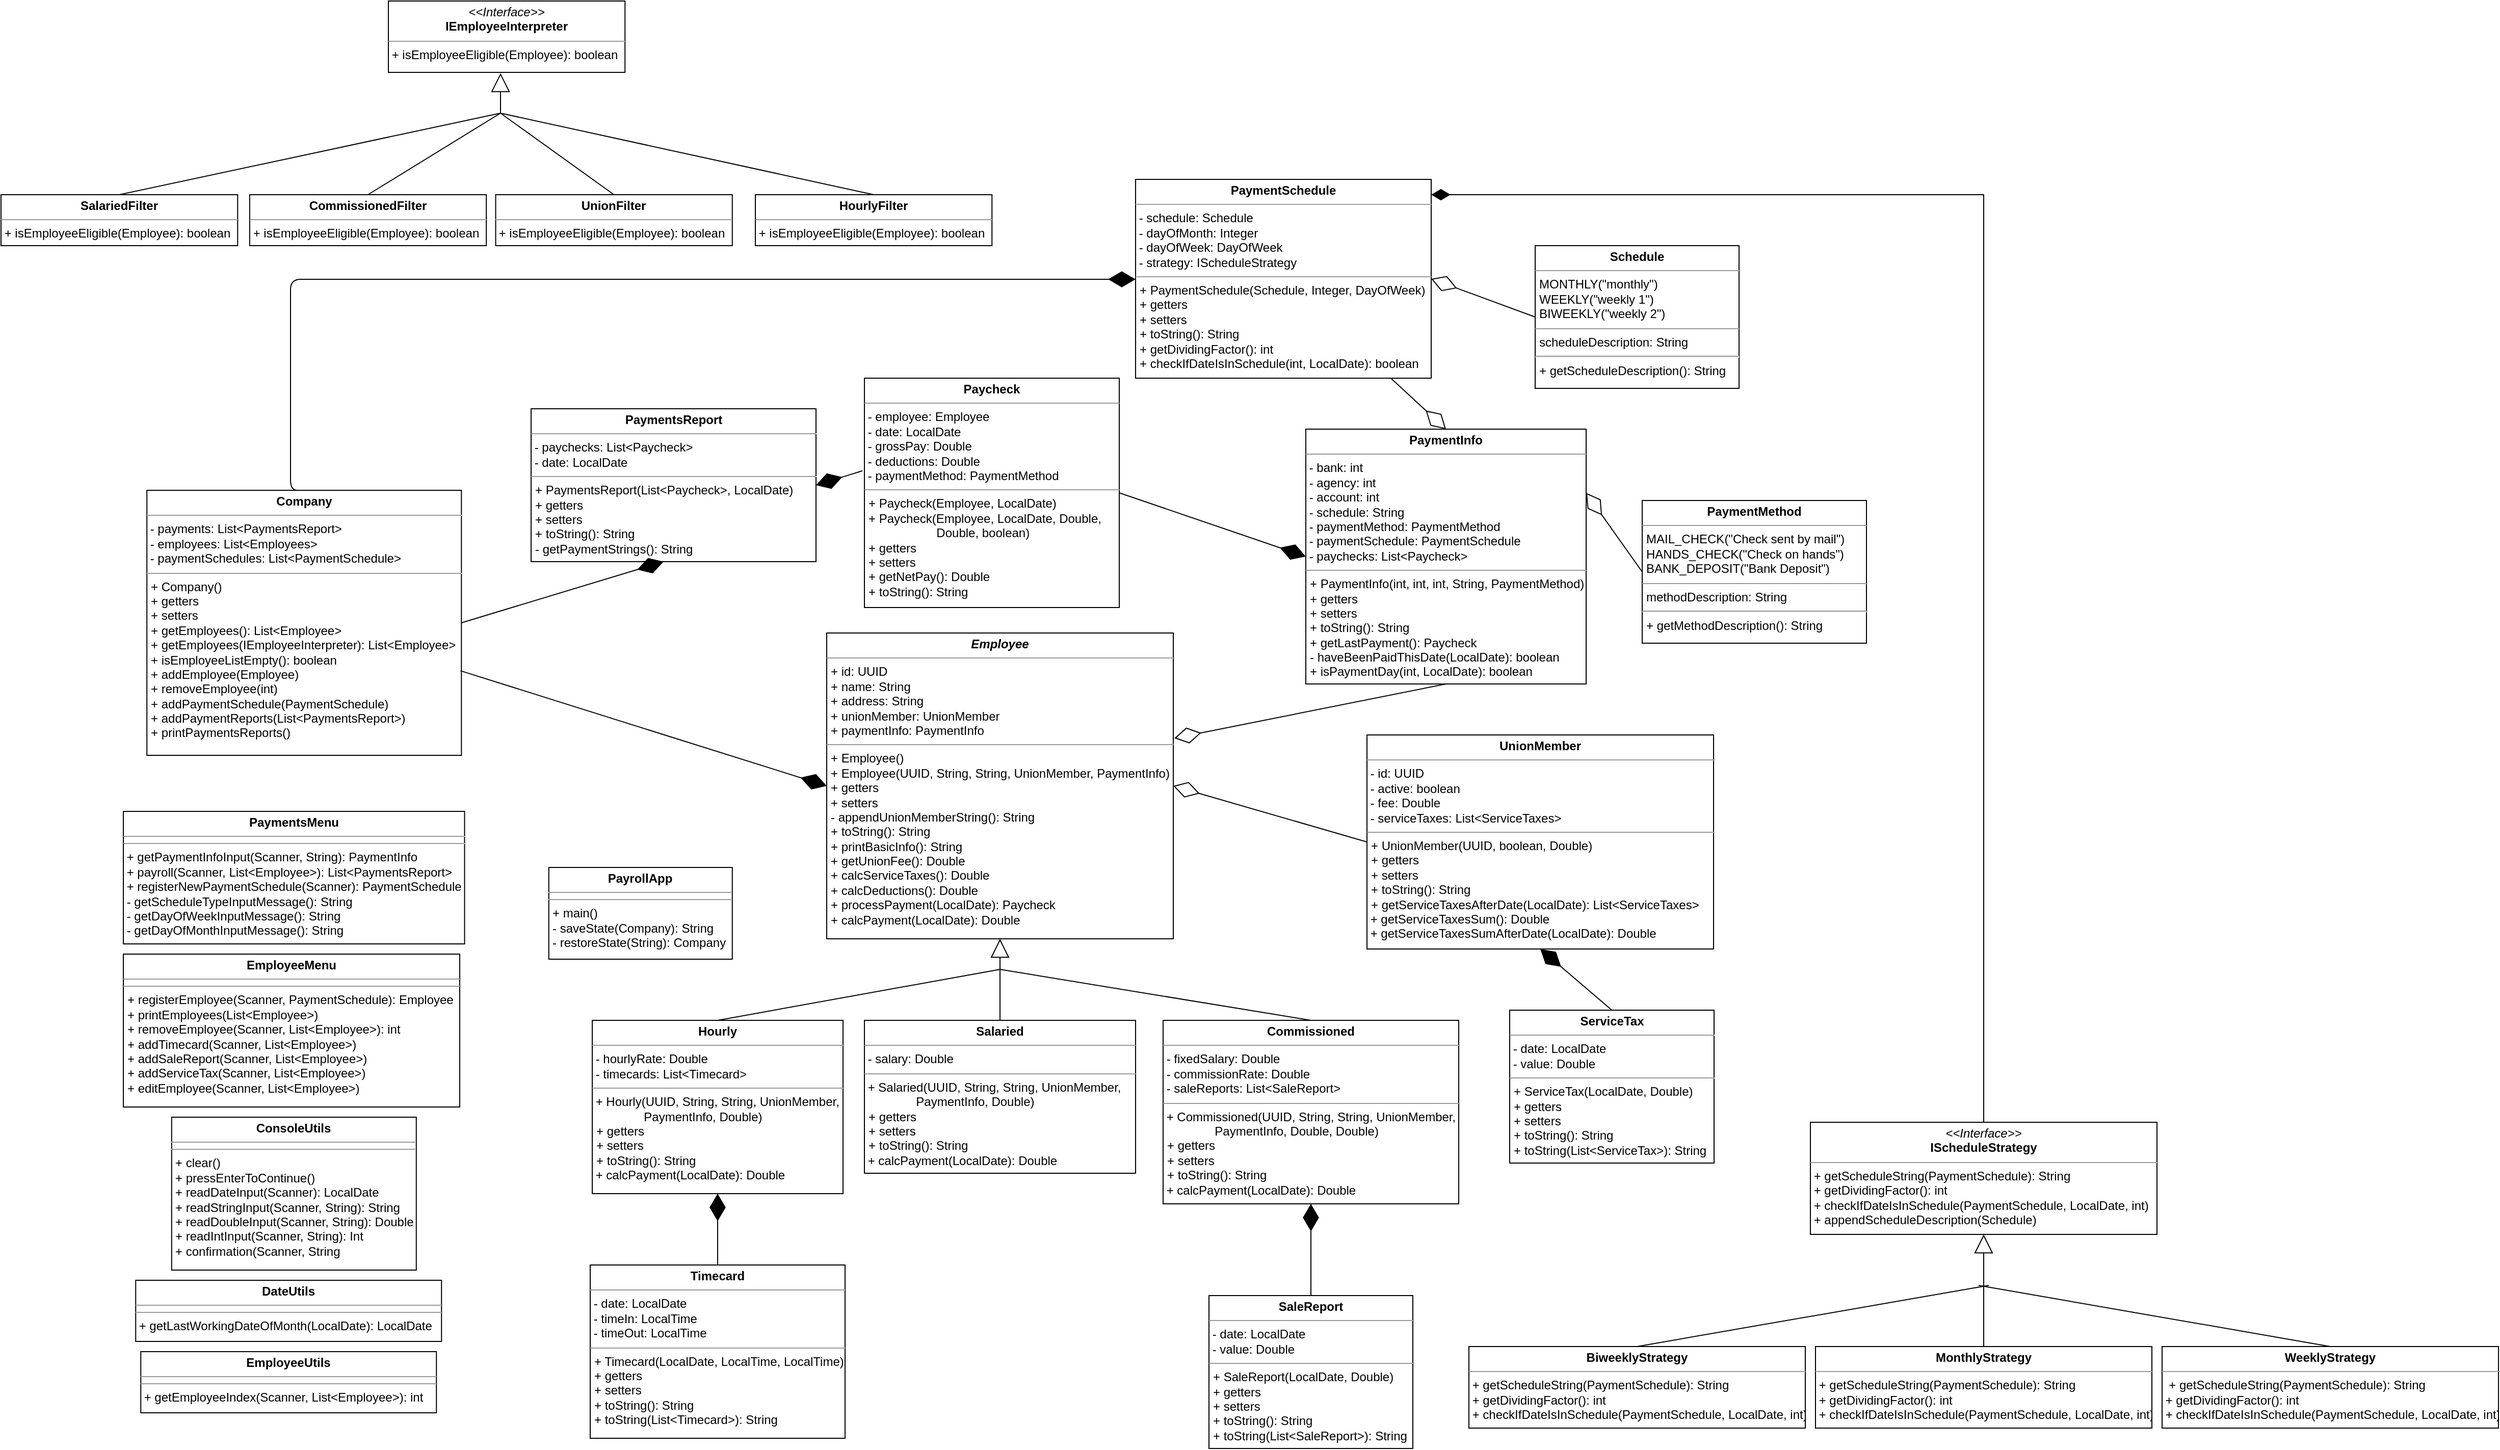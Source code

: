 <mxfile version="14.6.11" type="device"><diagram id="C5RBs43oDa-KdzZeNtuy" name="Page-1"><mxGraphModel dx="3307" dy="2583" grid="1" gridSize="10" guides="1" tooltips="1" connect="1" arrows="1" fold="1" page="1" pageScale="1" pageWidth="827" pageHeight="1169" math="0" shadow="0"><root><mxCell id="WIyWlLk6GJQsqaUBKTNV-0"/><mxCell id="WIyWlLk6GJQsqaUBKTNV-1" parent="WIyWlLk6GJQsqaUBKTNV-0"/><mxCell id="w-G85ifTH8esBMy0JeCX-5" value="&lt;p style=&quot;margin: 0px ; margin-top: 4px ; text-align: center&quot;&gt;&lt;b&gt;ConsoleUtils&lt;/b&gt;&lt;/p&gt;&lt;hr size=&quot;1&quot;&gt;&lt;hr size=&quot;1&quot;&gt;&lt;p style=&quot;margin: 0px ; margin-left: 4px&quot;&gt;+ clear()&lt;/p&gt;&lt;p style=&quot;margin: 0px ; margin-left: 4px&quot;&gt;+ pressEnterToContinue()&lt;/p&gt;&lt;p style=&quot;margin: 0px ; margin-left: 4px&quot;&gt;+ readDateInput(Scanner): LocalDate&lt;/p&gt;&lt;p style=&quot;margin: 0px ; margin-left: 4px&quot;&gt;+ readStringInput(Scanner, String): String&lt;/p&gt;&lt;p style=&quot;margin: 0px ; margin-left: 4px&quot;&gt;+ readDoubleInput(Scanner, String): Double&lt;/p&gt;&lt;p style=&quot;margin: 0px ; margin-left: 4px&quot;&gt;+ readIntInput(Scanner, String): Int&lt;/p&gt;&lt;p style=&quot;margin: 0px ; margin-left: 4px&quot;&gt;+ confirmation(Scanner, String&lt;br&gt;&lt;/p&gt;&lt;p style=&quot;margin: 0px ; margin-left: 4px&quot;&gt;&lt;br&gt;&lt;/p&gt;" style="verticalAlign=top;align=left;overflow=fill;fontSize=12;fontFamily=Helvetica;html=1;" parent="WIyWlLk6GJQsqaUBKTNV-1" vertex="1"><mxGeometry x="27.38" y="255" width="240" height="150" as="geometry"/></mxCell><mxCell id="w-G85ifTH8esBMy0JeCX-6" value="&lt;p style=&quot;margin: 0px ; margin-top: 4px ; text-align: center&quot;&gt;&lt;b&gt;PayrollApp&lt;/b&gt;&lt;/p&gt;&lt;hr size=&quot;1&quot;&gt;&lt;hr size=&quot;1&quot;&gt;&lt;p style=&quot;margin: 0px ; margin-left: 4px&quot;&gt;+ main()&lt;/p&gt;&lt;p style=&quot;margin: 0px ; margin-left: 4px&quot;&gt;- saveState(Company): String&lt;br&gt;&lt;/p&gt;&lt;p style=&quot;margin: 0px ; margin-left: 4px&quot;&gt;- restoreState(String): Company&lt;br&gt;&lt;/p&gt;" style="verticalAlign=top;align=left;overflow=fill;fontSize=12;fontFamily=Helvetica;html=1;" parent="WIyWlLk6GJQsqaUBKTNV-1" vertex="1"><mxGeometry x="397.38" y="10" width="180" height="90" as="geometry"/></mxCell><mxCell id="w-G85ifTH8esBMy0JeCX-7" value="&lt;p style=&quot;margin: 0px ; margin-top: 4px ; text-align: center&quot;&gt;&lt;b&gt;PaymentsMenu&lt;/b&gt;&lt;/p&gt;&lt;hr size=&quot;1&quot;&gt;&lt;hr size=&quot;1&quot;&gt;&lt;div&gt;&amp;nbsp;+ getPaymentInfoInput(Scanner, String): PaymentInfo&lt;/div&gt;&lt;div&gt;&amp;nbsp;+ payroll(Scanner, List&amp;lt;Employee&amp;gt;): List&amp;lt;PaymentsReport&amp;gt;&lt;br&gt;&lt;/div&gt;&lt;div&gt;&amp;nbsp;+ registerNewPaymentSchedule(Scanner): PaymentSchedule&lt;/div&gt;&lt;div&gt;&amp;nbsp;- getScheduleTypeInputMessage(): String&lt;/div&gt;&lt;div&gt;&amp;nbsp;- getDayOfWeekInputMessage(): String&lt;/div&gt;&lt;div&gt;&amp;nbsp;- getDayOfMonthInputMessage(): String&lt;br&gt;&lt;/div&gt;" style="verticalAlign=top;align=left;overflow=fill;fontSize=12;fontFamily=Helvetica;html=1;" parent="WIyWlLk6GJQsqaUBKTNV-1" vertex="1"><mxGeometry x="-20.0" y="-45" width="334.75" height="130" as="geometry"/></mxCell><mxCell id="w-G85ifTH8esBMy0JeCX-8" value="&lt;p style=&quot;margin: 0px ; margin-top: 4px ; text-align: center&quot;&gt;&lt;b&gt;EmployeeMenu&lt;/b&gt;&lt;/p&gt;&lt;hr size=&quot;1&quot;&gt;&lt;hr size=&quot;1&quot;&gt;&lt;p style=&quot;margin: 0px ; margin-left: 4px&quot;&gt;+ registerEmployee(Scanner, PaymentSchedule): Employee&lt;/p&gt;&lt;p style=&quot;margin: 0px ; margin-left: 4px&quot;&gt;+ printEmployees(List&amp;lt;Employee&amp;gt;)&lt;/p&gt;&lt;p style=&quot;margin: 0px ; margin-left: 4px&quot;&gt;+ removeEmployee(Scanner, List&amp;lt;Employee&amp;gt;): int&lt;br&gt;&lt;/p&gt;&lt;p style=&quot;margin: 0px ; margin-left: 4px&quot;&gt;+ addTimecard(Scanner, List&amp;lt;Employee&amp;gt;)&lt;/p&gt;&lt;p style=&quot;margin: 0px ; margin-left: 4px&quot;&gt;+ addSaleReport(Scanner, List&amp;lt;Employee&amp;gt;)&lt;/p&gt;&lt;p style=&quot;margin: 0px ; margin-left: 4px&quot;&gt;+ addServiceTax(Scanner, List&amp;lt;Employee&amp;gt;)&lt;/p&gt;&lt;p style=&quot;margin: 0px ; margin-left: 4px&quot;&gt;+ editEmployee(Scanner, List&amp;lt;Employee&amp;gt;)&lt;/p&gt;&lt;p style=&quot;margin: 0px ; margin-left: 4px&quot;&gt;&lt;br&gt;&lt;/p&gt;&lt;p style=&quot;margin: 0px ; margin-left: 4px&quot;&gt;&lt;br&gt;&lt;/p&gt;" style="verticalAlign=top;align=left;overflow=fill;fontSize=12;fontFamily=Helvetica;html=1;" parent="WIyWlLk6GJQsqaUBKTNV-1" vertex="1"><mxGeometry x="-20.0" y="95" width="330" height="150" as="geometry"/></mxCell><mxCell id="w-G85ifTH8esBMy0JeCX-14" value="&lt;p style=&quot;margin: 0px ; margin-top: 4px ; text-align: center&quot;&gt;&lt;i&gt;&lt;b&gt;Employee&lt;/b&gt;&lt;/i&gt;&lt;/p&gt;&lt;hr size=&quot;1&quot;&gt;&lt;p style=&quot;margin: 0px ; margin-left: 4px&quot;&gt;+ id: UUID&lt;/p&gt;&lt;p style=&quot;margin: 0px ; margin-left: 4px&quot;&gt;+ name: String&lt;/p&gt;&lt;p style=&quot;margin: 0px ; margin-left: 4px&quot;&gt;+ address: String&lt;/p&gt;&lt;p style=&quot;margin: 0px ; margin-left: 4px&quot;&gt;+ unionMember: UnionMember&lt;/p&gt;&lt;p style=&quot;margin: 0px ; margin-left: 4px&quot;&gt;+ paymentInfo: PaymentInfo&lt;/p&gt;&lt;hr size=&quot;1&quot;&gt;&lt;p style=&quot;margin: 0px ; margin-left: 4px&quot;&gt;+ Employee()&lt;/p&gt;&lt;p style=&quot;margin: 0px ; margin-left: 4px&quot;&gt;+ Employee(UUID, String, String, UnionMember, PaymentInfo)&lt;br&gt;&lt;/p&gt;&lt;p style=&quot;margin: 0px ; margin-left: 4px&quot;&gt;+ getters&lt;/p&gt;&lt;p style=&quot;margin: 0px ; margin-left: 4px&quot;&gt;+ setters&lt;/p&gt;&lt;p style=&quot;margin: 0px ; margin-left: 4px&quot;&gt;- appendUnionMemberString(): String&lt;br&gt;&lt;/p&gt;&lt;p style=&quot;margin: 0px ; margin-left: 4px&quot;&gt;+ toString(): String&lt;br&gt;&lt;/p&gt;&lt;p style=&quot;margin: 0px ; margin-left: 4px&quot;&gt;+ printBasicInfo(): String&lt;/p&gt;&lt;p style=&quot;margin: 0px ; margin-left: 4px&quot;&gt;+ getUnionFee(): Double&lt;/p&gt;&lt;p style=&quot;margin: 0px ; margin-left: 4px&quot;&gt;+ calcServiceTaxes(): Double&lt;/p&gt;&lt;p style=&quot;margin: 0px ; margin-left: 4px&quot;&gt;+ calcDeductions(): Double&lt;/p&gt;&lt;p style=&quot;margin: 0px ; margin-left: 4px&quot;&gt;+ processPayment(LocalDate): Paycheck&lt;/p&gt;&lt;p style=&quot;margin: 0px ; margin-left: 4px&quot;&gt;+ calcPayment(LocalDate): Double&lt;/p&gt;&lt;p style=&quot;margin: 0px ; margin-left: 4px&quot;&gt;&lt;br&gt;&lt;/p&gt;&lt;p style=&quot;margin: 0px ; margin-left: 4px&quot;&gt;&lt;br&gt;&lt;/p&gt;" style="verticalAlign=top;align=left;overflow=fill;fontSize=12;fontFamily=Helvetica;html=1;" parent="WIyWlLk6GJQsqaUBKTNV-1" vertex="1"><mxGeometry x="670" y="-220" width="340" height="300" as="geometry"/></mxCell><mxCell id="w-G85ifTH8esBMy0JeCX-16" value="&lt;p style=&quot;margin: 0px ; margin-top: 4px ; text-align: center&quot;&gt;&lt;b&gt;Hourly&lt;/b&gt;&lt;/p&gt;&lt;hr size=&quot;1&quot;&gt;&lt;div&gt;&amp;nbsp;- hourlyRate: Double&lt;/div&gt;&lt;div&gt;&amp;nbsp;- timecards: List&amp;lt;Timecard&amp;gt;&lt;/div&gt;&lt;hr size=&quot;1&quot;&gt;&amp;nbsp;+ Hourly(UUID, String, String, UnionMember,&lt;p style=&quot;margin: 0px ; margin-left: 4px&quot;&gt;&amp;nbsp;&amp;nbsp;&amp;nbsp;&amp;nbsp;&amp;nbsp;&amp;nbsp;&amp;nbsp;&amp;nbsp;&amp;nbsp;&amp;nbsp;&amp;nbsp;&amp;nbsp;&amp;nbsp; PaymentInfo, Double)&lt;br&gt;&lt;/p&gt;&lt;p style=&quot;margin: 0px ; margin-left: 4px&quot;&gt;+ getters&lt;/p&gt;&lt;p style=&quot;margin: 0px ; margin-left: 4px&quot;&gt;+ setters&lt;/p&gt;&lt;p style=&quot;margin: 0px ; margin-left: 4px&quot;&gt;+ toString(): String&lt;/p&gt;&amp;nbsp;+ calcPayment(LocalDate): Double&lt;p style=&quot;margin: 0px ; margin-left: 4px&quot;&gt;&lt;br&gt;&lt;/p&gt;&lt;p style=&quot;margin: 0px ; margin-left: 4px&quot;&gt;&lt;br&gt;&lt;/p&gt;" style="verticalAlign=top;align=left;overflow=fill;fontSize=12;fontFamily=Helvetica;html=1;" parent="WIyWlLk6GJQsqaUBKTNV-1" vertex="1"><mxGeometry x="440" y="160" width="246" height="170" as="geometry"/></mxCell><mxCell id="w-G85ifTH8esBMy0JeCX-17" value="&lt;p style=&quot;margin: 0px ; margin-top: 4px ; text-align: center&quot;&gt;&lt;b&gt;Salaried&lt;/b&gt;&lt;/p&gt;&lt;hr size=&quot;1&quot;&gt;&amp;nbsp;- salary: Double&lt;hr size=&quot;1&quot;&gt;&amp;nbsp;+ Salaried(UUID, String, String, UnionMember,&lt;p style=&quot;margin: 0px ; margin-left: 4px&quot;&gt;&amp;nbsp;&amp;nbsp;&amp;nbsp;&amp;nbsp;&amp;nbsp;&amp;nbsp;&amp;nbsp;&amp;nbsp;&amp;nbsp;&amp;nbsp;&amp;nbsp;&amp;nbsp;&amp;nbsp; PaymentInfo, Double)&lt;br&gt;&lt;/p&gt;&lt;p style=&quot;margin: 0px ; margin-left: 4px&quot;&gt;+ getters&lt;/p&gt;&lt;p style=&quot;margin: 0px ; margin-left: 4px&quot;&gt;+ setters&lt;/p&gt;&lt;p style=&quot;margin: 0px ; margin-left: 4px&quot;&gt;+ toString(): String&lt;/p&gt;&amp;nbsp;+ calcPayment(LocalDate): Double&lt;p style=&quot;margin: 0px ; margin-left: 4px&quot;&gt;&lt;br&gt;&lt;/p&gt;&lt;p style=&quot;margin: 0px ; margin-left: 4px&quot;&gt;&lt;br&gt;&lt;/p&gt;" style="verticalAlign=top;align=left;overflow=fill;fontSize=12;fontFamily=Helvetica;html=1;" parent="WIyWlLk6GJQsqaUBKTNV-1" vertex="1"><mxGeometry x="707" y="160" width="266" height="150" as="geometry"/></mxCell><mxCell id="w-G85ifTH8esBMy0JeCX-18" value="&lt;p style=&quot;margin: 0px ; margin-top: 4px ; text-align: center&quot;&gt;&lt;b&gt;Commissioned&lt;/b&gt;&lt;/p&gt;&lt;hr size=&quot;1&quot;&gt;&lt;div&gt;&amp;nbsp;- fixedSalary: Double&lt;/div&gt;&lt;div&gt;&amp;nbsp;- commissionRate: Double&lt;/div&gt;&lt;div&gt;&amp;nbsp;- saleReports: List&amp;lt;SaleReport&amp;gt;&lt;/div&gt;&lt;hr size=&quot;1&quot;&gt;&amp;nbsp;+ Commissioned(UUID, String, String, UnionMember,&lt;p style=&quot;margin: 0px ; margin-left: 4px&quot;&gt;&amp;nbsp;&amp;nbsp;&amp;nbsp;&amp;nbsp;&amp;nbsp;&amp;nbsp;&amp;nbsp;&amp;nbsp;&amp;nbsp;&amp;nbsp;&amp;nbsp;&amp;nbsp;&amp;nbsp; PaymentInfo, Double, Double)&lt;br&gt;&lt;/p&gt;&lt;p style=&quot;margin: 0px ; margin-left: 4px&quot;&gt;+ getters&lt;/p&gt;&lt;p style=&quot;margin: 0px ; margin-left: 4px&quot;&gt;+ setters&lt;/p&gt;&lt;p style=&quot;margin: 0px ; margin-left: 4px&quot;&gt;+ toString(): String&lt;/p&gt;&amp;nbsp;+ calcPayment(LocalDate): Double&lt;p style=&quot;margin: 0px ; margin-left: 4px&quot;&gt;&lt;br&gt;&lt;/p&gt;&lt;p style=&quot;margin: 0px ; margin-left: 4px&quot;&gt;&lt;br&gt;&lt;/p&gt;" style="verticalAlign=top;align=left;overflow=fill;fontSize=12;fontFamily=Helvetica;html=1;" parent="WIyWlLk6GJQsqaUBKTNV-1" vertex="1"><mxGeometry x="1000" y="160" width="290" height="180" as="geometry"/></mxCell><mxCell id="w-G85ifTH8esBMy0JeCX-19" value="&lt;p style=&quot;margin: 0px ; margin-top: 4px ; text-align: center&quot;&gt;&lt;b&gt;Timecard&lt;/b&gt;&lt;/p&gt;&lt;hr size=&quot;1&quot;&gt;&lt;div&gt;&amp;nbsp;- date: LocalDate&lt;/div&gt;&lt;div&gt;&amp;nbsp;- timeIn: LocalTime&lt;/div&gt;&lt;div&gt;&amp;nbsp;- timeOut: LocalTime&lt;/div&gt;&lt;hr size=&quot;1&quot;&gt;&lt;p style=&quot;margin: 0px ; margin-left: 4px&quot;&gt;+ Timecard(LocalDate, LocalTime, LocalTime)&lt;br&gt;&lt;/p&gt;&lt;p style=&quot;margin: 0px ; margin-left: 4px&quot;&gt;+ getters&lt;/p&gt;&lt;p style=&quot;margin: 0px ; margin-left: 4px&quot;&gt;+ setters&lt;/p&gt;&lt;p style=&quot;margin: 0px ; margin-left: 4px&quot;&gt;+ toString(): String&lt;/p&gt;&lt;p style=&quot;margin: 0px ; margin-left: 4px&quot;&gt;+ toString(List&amp;lt;Timecard&amp;gt;): String&lt;/p&gt;&lt;p style=&quot;margin: 0px ; margin-left: 4px&quot;&gt;&lt;br&gt;&lt;/p&gt;" style="verticalAlign=top;align=left;overflow=fill;fontSize=12;fontFamily=Helvetica;html=1;" parent="WIyWlLk6GJQsqaUBKTNV-1" vertex="1"><mxGeometry x="438" y="400" width="250" height="170" as="geometry"/></mxCell><mxCell id="w-G85ifTH8esBMy0JeCX-20" value="&lt;p style=&quot;margin: 0px ; margin-top: 4px ; text-align: center&quot;&gt;&lt;b&gt;SaleReport&lt;/b&gt;&lt;/p&gt;&lt;hr size=&quot;1&quot;&gt;&lt;div&gt;&amp;nbsp;- date: LocalDate&lt;/div&gt;&lt;div&gt;&amp;nbsp;- value: Double&lt;br&gt;&lt;/div&gt;&lt;hr size=&quot;1&quot;&gt;&lt;p style=&quot;margin: 0px ; margin-left: 4px&quot;&gt;+ SaleReport(LocalDate, Double)&lt;br&gt;&lt;/p&gt;&lt;p style=&quot;margin: 0px ; margin-left: 4px&quot;&gt;+ getters&lt;/p&gt;&lt;p style=&quot;margin: 0px ; margin-left: 4px&quot;&gt;+ setters&lt;/p&gt;&lt;p style=&quot;margin: 0px ; margin-left: 4px&quot;&gt;+ toString(): String&lt;/p&gt;&lt;p style=&quot;margin: 0px ; margin-left: 4px&quot;&gt;+ toString(List&amp;lt;SaleReport&amp;gt;): String&lt;/p&gt;&lt;p style=&quot;margin: 0px ; margin-left: 4px&quot;&gt;&lt;br&gt;&lt;/p&gt;&lt;p style=&quot;margin: 0px ; margin-left: 4px&quot;&gt;&lt;br&gt;&lt;/p&gt;" style="verticalAlign=top;align=left;overflow=fill;fontSize=12;fontFamily=Helvetica;html=1;" parent="WIyWlLk6GJQsqaUBKTNV-1" vertex="1"><mxGeometry x="1045" y="430" width="200" height="150" as="geometry"/></mxCell><mxCell id="w-G85ifTH8esBMy0JeCX-21" value="&lt;p style=&quot;margin: 0px ; margin-top: 4px ; text-align: center&quot;&gt;&lt;b&gt;Paycheck&lt;/b&gt;&lt;/p&gt;&lt;hr size=&quot;1&quot;&gt;&lt;div&gt;&amp;nbsp;- employee: Employee&lt;br&gt;&lt;/div&gt;&lt;div&gt;&amp;nbsp;- date: LocalDate&lt;/div&gt;&lt;div&gt;&amp;nbsp;- grossPay: Double&lt;br&gt;&lt;/div&gt;&lt;div&gt;&amp;nbsp;- deductions: Double&lt;/div&gt;&amp;nbsp;- paymentMethod: PaymentMethod&lt;br&gt;&lt;hr size=&quot;1&quot;&gt;&lt;p style=&quot;margin: 0px ; margin-left: 4px&quot;&gt;+ Paycheck(Employee, LocalDate)&lt;/p&gt;&lt;p style=&quot;margin: 0px ; margin-left: 4px&quot;&gt;+ Paycheck(Employee, LocalDate, Double,&lt;/p&gt;&lt;p style=&quot;margin: 0px ; margin-left: 4px&quot;&gt;&amp;nbsp;&amp;nbsp;&amp;nbsp;&amp;nbsp;&amp;nbsp;&amp;nbsp;&amp;nbsp;&amp;nbsp;&amp;nbsp;&amp;nbsp;&amp;nbsp;&amp;nbsp;&amp;nbsp;&amp;nbsp;&amp;nbsp;&amp;nbsp;&amp;nbsp;&amp;nbsp;&amp;nbsp; Double, boolean)&lt;/p&gt;&lt;p style=&quot;margin: 0px ; margin-left: 4px&quot;&gt;+ getters&lt;/p&gt;&lt;p style=&quot;margin: 0px ; margin-left: 4px&quot;&gt;+ setters&lt;/p&gt;&lt;p style=&quot;margin: 0px ; margin-left: 4px&quot;&gt;+ getNetPay(): Double&lt;/p&gt;&lt;p style=&quot;margin: 0px ; margin-left: 4px&quot;&gt;+ toString(): String&lt;br&gt;&lt;/p&gt;&lt;p style=&quot;margin: 0px ; margin-left: 4px&quot;&gt;&lt;br&gt;&lt;/p&gt;&lt;p style=&quot;margin: 0px ; margin-left: 4px&quot;&gt;&lt;br&gt;&lt;/p&gt;" style="verticalAlign=top;align=left;overflow=fill;fontSize=12;fontFamily=Helvetica;html=1;" parent="WIyWlLk6GJQsqaUBKTNV-1" vertex="1"><mxGeometry x="707" y="-470" width="250" height="225" as="geometry"/></mxCell><mxCell id="w-G85ifTH8esBMy0JeCX-22" value="&lt;p style=&quot;margin: 0px ; margin-top: 4px ; text-align: center&quot;&gt;&lt;b&gt;PaymentInfo&lt;/b&gt;&lt;/p&gt;&lt;hr size=&quot;1&quot;&gt;&lt;div&gt;&amp;nbsp;- bank: int&lt;/div&gt;&lt;div&gt;&amp;nbsp;- agency: int&lt;/div&gt;&lt;div&gt;&amp;nbsp;- account: int&lt;/div&gt;&lt;div&gt;&amp;nbsp;- schedule: String&lt;/div&gt;&lt;div&gt;&amp;nbsp;- paymentMethod: PaymentMethod&lt;/div&gt;&lt;div&gt;&amp;nbsp;- paymentSchedule: PaymentSchedule&lt;br&gt;&lt;/div&gt;&lt;div&gt;&amp;nbsp;- paychecks: List&amp;lt;Paycheck&amp;gt;&lt;br&gt;&lt;/div&gt;&lt;hr size=&quot;1&quot;&gt;&lt;p style=&quot;margin: 0px ; margin-left: 4px&quot;&gt;+ PaymentInfo(int, int, int, String, PaymentMethod)&lt;/p&gt;&lt;p style=&quot;margin: 0px ; margin-left: 4px&quot;&gt;+ getters&lt;/p&gt;&lt;p style=&quot;margin: 0px ; margin-left: 4px&quot;&gt;+ setters&lt;/p&gt;&lt;p style=&quot;margin: 0px ; margin-left: 4px&quot;&gt;+ toString(): String&lt;/p&gt;&lt;p style=&quot;margin: 0px ; margin-left: 4px&quot;&gt;+ getLastPayment(): Paycheck&lt;/p&gt;&lt;p style=&quot;margin: 0px ; margin-left: 4px&quot;&gt;- haveBeenPaidThisDate(LocalDate): boolean&lt;/p&gt;&lt;p style=&quot;margin: 0px ; margin-left: 4px&quot;&gt;+ isPaymentDay(int, LocalDate): boolean&lt;br&gt;&lt;/p&gt;" style="verticalAlign=top;align=left;overflow=fill;fontSize=12;fontFamily=Helvetica;html=1;" parent="WIyWlLk6GJQsqaUBKTNV-1" vertex="1"><mxGeometry x="1140" y="-420" width="275" height="250" as="geometry"/></mxCell><mxCell id="w-G85ifTH8esBMy0JeCX-23" value="&lt;p style=&quot;margin: 0px ; margin-top: 4px ; text-align: center&quot;&gt;&lt;b&gt;PaymentMethod&lt;/b&gt;&lt;/p&gt;&lt;hr size=&quot;1&quot;&gt;&lt;p style=&quot;margin: 0px ; margin-left: 4px&quot;&gt;MAIL_CHECK(&quot;Check sent by mail&quot;)&lt;/p&gt;&lt;p style=&quot;margin: 0px ; margin-left: 4px&quot;&gt;HANDS_CHECK(&quot;Check on hands&quot;)&lt;/p&gt;&lt;p style=&quot;margin: 0px ; margin-left: 4px&quot;&gt;BANK_DEPOSIT(&quot;Bank Deposit&quot;)&lt;br&gt;&lt;/p&gt;&lt;hr size=&quot;1&quot;&gt;&lt;p style=&quot;margin: 0px ; margin-left: 4px&quot;&gt;methodDescription: String&lt;/p&gt;&lt;hr&gt;&lt;p style=&quot;margin: 0px ; margin-left: 4px&quot;&gt;+ getMethodDescription(): String&lt;br&gt;&lt;/p&gt;" style="verticalAlign=top;align=left;overflow=fill;fontSize=12;fontFamily=Helvetica;html=1;" parent="WIyWlLk6GJQsqaUBKTNV-1" vertex="1"><mxGeometry x="1470" y="-350" width="220" height="140" as="geometry"/></mxCell><mxCell id="lVeSWug7tfycNwpRocY1-36" style="edgeStyle=orthogonalEdgeStyle;rounded=0;orthogonalLoop=1;jettySize=auto;html=1;entryX=0.5;entryY=0;entryDx=0;entryDy=0;endArrow=none;endFill=0;endSize=16;startArrow=diamondThin;startFill=1;targetPerimeterSpacing=0;startSize=16;" edge="1" parent="WIyWlLk6GJQsqaUBKTNV-1" source="w-G85ifTH8esBMy0JeCX-24" target="lVeSWug7tfycNwpRocY1-22"><mxGeometry relative="1" as="geometry"><Array as="points"><mxPoint x="1805" y="-650"/></Array></mxGeometry></mxCell><mxCell id="w-G85ifTH8esBMy0JeCX-24" value="&lt;p style=&quot;margin: 0px ; margin-top: 4px ; text-align: center&quot;&gt;&lt;b&gt;PaymentSchedule&lt;/b&gt;&lt;/p&gt;&lt;hr size=&quot;1&quot;&gt;&lt;div&gt;&amp;nbsp;- schedule: Schedule&lt;/div&gt;&lt;div&gt;&amp;nbsp;- dayOfMonth: Integer&lt;/div&gt;&lt;div&gt;&amp;nbsp;- dayOfWeek: DayOfWeek&lt;/div&gt;&lt;div&gt;&amp;nbsp;- strategy: IScheduleStrategy&lt;br&gt;&lt;/div&gt;&lt;hr size=&quot;1&quot;&gt;&lt;p style=&quot;margin: 0px ; margin-left: 4px&quot;&gt;+ PaymentSchedule(Schedule, Integer, DayOfWeek)&lt;br&gt;&lt;/p&gt;&lt;p style=&quot;margin: 0px ; margin-left: 4px&quot;&gt;+ getters&lt;/p&gt;&lt;p style=&quot;margin: 0px ; margin-left: 4px&quot;&gt;+ setters&lt;/p&gt;&lt;p style=&quot;margin: 0px ; margin-left: 4px&quot;&gt;+ toString(): String&lt;/p&gt;&lt;p style=&quot;margin: 0px ; margin-left: 4px&quot;&gt;+ getDividingFactor(): int&lt;/p&gt;&lt;p style=&quot;margin: 0px ; margin-left: 4px&quot;&gt;+ checkIfDateIsInSchedule(int, LocalDate): boolean&lt;br&gt;&lt;/p&gt;&lt;p style=&quot;margin: 0px ; margin-left: 4px&quot;&gt;&lt;br&gt;&lt;/p&gt;" style="verticalAlign=top;align=left;overflow=fill;fontSize=12;fontFamily=Helvetica;html=1;" parent="WIyWlLk6GJQsqaUBKTNV-1" vertex="1"><mxGeometry x="973" y="-665" width="290" height="195" as="geometry"/></mxCell><mxCell id="w-G85ifTH8esBMy0JeCX-25" value="&lt;p style=&quot;margin: 0px ; margin-top: 4px ; text-align: center&quot;&gt;&lt;b&gt;PaymentsReport&lt;/b&gt;&lt;/p&gt;&lt;hr size=&quot;1&quot;&gt;&lt;div&gt;&amp;nbsp;- paychecks: List&amp;lt;Paycheck&amp;gt;&lt;/div&gt;&lt;div&gt;&amp;nbsp;- date: LocalDate&lt;br&gt;&lt;/div&gt;&lt;hr size=&quot;1&quot;&gt;&lt;p style=&quot;margin: 0px ; margin-left: 4px&quot;&gt;+ PaymentsReport(List&amp;lt;Paycheck&amp;gt;, LocalDate)&lt;br&gt;&lt;/p&gt;&lt;p style=&quot;margin: 0px ; margin-left: 4px&quot;&gt;+ getters&lt;/p&gt;&lt;p style=&quot;margin: 0px ; margin-left: 4px&quot;&gt;+ setters&lt;/p&gt;&lt;p style=&quot;margin: 0px ; margin-left: 4px&quot;&gt;+ toString(): String&lt;/p&gt;&lt;p style=&quot;margin: 0px ; margin-left: 4px&quot;&gt;- getPaymentStrings(): String&lt;br&gt;&lt;/p&gt;" style="verticalAlign=top;align=left;overflow=fill;fontSize=12;fontFamily=Helvetica;html=1;" parent="WIyWlLk6GJQsqaUBKTNV-1" vertex="1"><mxGeometry x="380" y="-440" width="279.5" height="150" as="geometry"/></mxCell><mxCell id="w-G85ifTH8esBMy0JeCX-26" value="&lt;p style=&quot;margin: 0px ; margin-top: 4px ; text-align: center&quot;&gt;&lt;b&gt;UnionMember&lt;/b&gt;&lt;/p&gt;&lt;hr size=&quot;1&quot;&gt;&lt;div&gt;&amp;nbsp;- id: UUID&lt;/div&gt;&lt;div&gt;&amp;nbsp;- active: boolean&lt;/div&gt;&lt;div&gt;&amp;nbsp;- fee: Double&lt;/div&gt;&lt;div&gt;&amp;nbsp;- serviceTaxes: List&amp;lt;ServiceTaxes&amp;gt;&lt;br&gt;&lt;/div&gt;&lt;hr size=&quot;1&quot;&gt;&lt;p style=&quot;margin: 0px ; margin-left: 4px&quot;&gt;+ UnionMember(UUID, boolean, Double)&lt;br&gt;&lt;/p&gt;&lt;p style=&quot;margin: 0px ; margin-left: 4px&quot;&gt;+ getters&lt;/p&gt;&lt;p style=&quot;margin: 0px ; margin-left: 4px&quot;&gt;+ setters&lt;/p&gt;&lt;p style=&quot;margin: 0px ; margin-left: 4px&quot;&gt;+ toString(): String&lt;/p&gt;&lt;p style=&quot;margin: 0px ; margin-left: 4px&quot;&gt;+ getServiceTaxesAfterDate(LocalDate): List&amp;lt;ServiceTaxes&amp;gt;&lt;br&gt;&lt;/p&gt;&lt;div&gt;&amp;nbsp;+ getServiceTaxesSum(): Double&lt;/div&gt;&lt;div&gt;&amp;nbsp;+ getServiceTaxesSumAfterDate(LocalDate): Double&lt;br&gt;&lt;/div&gt;&lt;p style=&quot;margin: 0px ; margin-left: 4px&quot;&gt;&lt;br&gt;&lt;/p&gt;&lt;p style=&quot;margin: 0px ; margin-left: 4px&quot;&gt;&lt;br&gt;&lt;/p&gt;" style="verticalAlign=top;align=left;overflow=fill;fontSize=12;fontFamily=Helvetica;html=1;" parent="WIyWlLk6GJQsqaUBKTNV-1" vertex="1"><mxGeometry x="1200" y="-120" width="340" height="210" as="geometry"/></mxCell><mxCell id="w-G85ifTH8esBMy0JeCX-27" value="&lt;p style=&quot;margin: 0px ; margin-top: 4px ; text-align: center&quot;&gt;&lt;b&gt;ServiceTax&lt;/b&gt;&lt;/p&gt;&lt;hr size=&quot;1&quot;&gt;&lt;div&gt;&amp;nbsp;- date: LocalDate&lt;/div&gt;&lt;div&gt;&amp;nbsp;- value: Double&lt;br&gt;&lt;/div&gt;&lt;hr size=&quot;1&quot;&gt;&lt;p style=&quot;margin: 0px ; margin-left: 4px&quot;&gt;+ ServiceTax(LocalDate, Double)&lt;br&gt;&lt;/p&gt;&lt;p style=&quot;margin: 0px ; margin-left: 4px&quot;&gt;+ getters&lt;/p&gt;&lt;p style=&quot;margin: 0px ; margin-left: 4px&quot;&gt;+ setters&lt;/p&gt;&lt;p style=&quot;margin: 0px ; margin-left: 4px&quot;&gt;+ toString(): String&lt;/p&gt;&lt;p style=&quot;margin: 0px ; margin-left: 4px&quot;&gt;+ toString(List&amp;lt;ServiceTax&amp;gt;): String&lt;/p&gt;&lt;p style=&quot;margin: 0px ; margin-left: 4px&quot;&gt;&lt;br&gt;&lt;/p&gt;&lt;p style=&quot;margin: 0px ; margin-left: 4px&quot;&gt;&lt;br&gt;&lt;/p&gt;" style="verticalAlign=top;align=left;overflow=fill;fontSize=12;fontFamily=Helvetica;html=1;" parent="WIyWlLk6GJQsqaUBKTNV-1" vertex="1"><mxGeometry x="1340" y="150" width="200.5" height="150" as="geometry"/></mxCell><mxCell id="w-G85ifTH8esBMy0JeCX-32" value="" style="edgeStyle=none;html=1;endSize=16;endArrow=block;endFill=0;entryX=0.5;entryY=1;entryDx=0;entryDy=0;exitX=0.5;exitY=0;exitDx=0;exitDy=0;" parent="WIyWlLk6GJQsqaUBKTNV-1" source="w-G85ifTH8esBMy0JeCX-17" target="w-G85ifTH8esBMy0JeCX-14" edge="1"><mxGeometry width="160" relative="1" as="geometry"><mxPoint x="828" y="98" as="sourcePoint"/><mxPoint x="828.44" y="50.43" as="targetPoint"/></mxGeometry></mxCell><mxCell id="w-G85ifTH8esBMy0JeCX-33" value="" style="endArrow=none;html=1;exitX=0.5;exitY=0;exitDx=0;exitDy=0;" parent="WIyWlLk6GJQsqaUBKTNV-1" source="w-G85ifTH8esBMy0JeCX-16" edge="1"><mxGeometry width="50" height="50" relative="1" as="geometry"><mxPoint x="650" y="160" as="sourcePoint"/><mxPoint x="840" y="110" as="targetPoint"/></mxGeometry></mxCell><mxCell id="w-G85ifTH8esBMy0JeCX-34" value="" style="endArrow=none;html=1;exitX=0.5;exitY=0;exitDx=0;exitDy=0;" parent="WIyWlLk6GJQsqaUBKTNV-1" source="w-G85ifTH8esBMy0JeCX-18" edge="1"><mxGeometry width="50" height="50" relative="1" as="geometry"><mxPoint x="1040" y="140" as="sourcePoint"/><mxPoint x="840" y="110" as="targetPoint"/></mxGeometry></mxCell><mxCell id="w-G85ifTH8esBMy0JeCX-35" value="" style="endArrow=diamondThin;endFill=1;endSize=24;html=1;exitX=0.5;exitY=0;exitDx=0;exitDy=0;entryX=0.5;entryY=1;entryDx=0;entryDy=0;" parent="WIyWlLk6GJQsqaUBKTNV-1" source="w-G85ifTH8esBMy0JeCX-19" target="w-G85ifTH8esBMy0JeCX-16" edge="1"><mxGeometry width="160" relative="1" as="geometry"><mxPoint x="860" y="430" as="sourcePoint"/><mxPoint x="1020" y="430" as="targetPoint"/></mxGeometry></mxCell><mxCell id="w-G85ifTH8esBMy0JeCX-36" value="" style="endArrow=diamondThin;endFill=1;endSize=24;html=1;exitX=0.5;exitY=0;exitDx=0;exitDy=0;entryX=0.5;entryY=1;entryDx=0;entryDy=0;" parent="WIyWlLk6GJQsqaUBKTNV-1" source="w-G85ifTH8esBMy0JeCX-20" target="w-G85ifTH8esBMy0JeCX-18" edge="1"><mxGeometry width="160" relative="1" as="geometry"><mxPoint x="860" y="370" as="sourcePoint"/><mxPoint x="1020" y="370" as="targetPoint"/></mxGeometry></mxCell><mxCell id="w-G85ifTH8esBMy0JeCX-37" value="" style="endArrow=diamondThin;endFill=0;endSize=24;html=1;exitX=0;exitY=0.5;exitDx=0;exitDy=0;entryX=1;entryY=0.5;entryDx=0;entryDy=0;" parent="WIyWlLk6GJQsqaUBKTNV-1" source="w-G85ifTH8esBMy0JeCX-26" target="w-G85ifTH8esBMy0JeCX-14" edge="1"><mxGeometry width="160" relative="1" as="geometry"><mxPoint x="860" y="-30" as="sourcePoint"/><mxPoint x="1020" y="-30" as="targetPoint"/></mxGeometry></mxCell><mxCell id="w-G85ifTH8esBMy0JeCX-39" value="" style="endArrow=diamondThin;endFill=1;endSize=24;html=1;exitX=0.5;exitY=0;exitDx=0;exitDy=0;entryX=0.5;entryY=1;entryDx=0;entryDy=0;" parent="WIyWlLk6GJQsqaUBKTNV-1" source="w-G85ifTH8esBMy0JeCX-27" target="w-G85ifTH8esBMy0JeCX-26" edge="1"><mxGeometry width="160" relative="1" as="geometry"><mxPoint x="1330" y="130" as="sourcePoint"/><mxPoint x="1190.0" y="125" as="targetPoint"/></mxGeometry></mxCell><mxCell id="w-G85ifTH8esBMy0JeCX-41" value="" style="endArrow=diamondThin;endFill=0;endSize=24;html=1;exitX=0.5;exitY=1;exitDx=0;exitDy=0;entryX=1.003;entryY=0.344;entryDx=0;entryDy=0;entryPerimeter=0;" parent="WIyWlLk6GJQsqaUBKTNV-1" source="w-G85ifTH8esBMy0JeCX-22" target="w-G85ifTH8esBMy0JeCX-14" edge="1"><mxGeometry width="160" relative="1" as="geometry"><mxPoint x="1100" y="-75" as="sourcePoint"/><mxPoint x="1020" y="-75" as="targetPoint"/></mxGeometry></mxCell><mxCell id="w-G85ifTH8esBMy0JeCX-43" value="" style="endArrow=diamondThin;endFill=1;endSize=24;html=1;exitX=1;exitY=0.5;exitDx=0;exitDy=0;entryX=0;entryY=0.5;entryDx=0;entryDy=0;" parent="WIyWlLk6GJQsqaUBKTNV-1" source="w-G85ifTH8esBMy0JeCX-21" target="w-G85ifTH8esBMy0JeCX-22" edge="1"><mxGeometry width="160" relative="1" as="geometry"><mxPoint x="486.25" y="-135.0" as="sourcePoint"/><mxPoint x="450.0" y="-220.0" as="targetPoint"/></mxGeometry></mxCell><mxCell id="w-G85ifTH8esBMy0JeCX-44" value="" style="endArrow=diamondThin;endFill=0;endSize=24;html=1;exitX=0;exitY=0.5;exitDx=0;exitDy=0;entryX=1;entryY=0.25;entryDx=0;entryDy=0;" parent="WIyWlLk6GJQsqaUBKTNV-1" source="w-G85ifTH8esBMy0JeCX-23" target="w-G85ifTH8esBMy0JeCX-22" edge="1"><mxGeometry width="160" relative="1" as="geometry"><mxPoint x="1066.25" y="-275.0" as="sourcePoint"/><mxPoint x="1030.0" y="-360.0" as="targetPoint"/></mxGeometry></mxCell><mxCell id="w-G85ifTH8esBMy0JeCX-45" value="" style="endArrow=diamondThin;endFill=1;endSize=24;html=1;exitX=-0.008;exitY=0.404;exitDx=0;exitDy=0;entryX=1;entryY=0.5;entryDx=0;entryDy=0;exitPerimeter=0;" parent="WIyWlLk6GJQsqaUBKTNV-1" source="w-G85ifTH8esBMy0JeCX-21" target="w-G85ifTH8esBMy0JeCX-25" edge="1"><mxGeometry width="160" relative="1" as="geometry"><mxPoint x="540" y="-250" as="sourcePoint"/><mxPoint x="612.5" y="-250" as="targetPoint"/></mxGeometry></mxCell><mxCell id="pCicTt9aWM13h2N3ZdwF-0" value="&lt;p style=&quot;margin: 0px ; margin-top: 4px ; text-align: center&quot;&gt;&lt;b&gt;DateUtils&lt;/b&gt;&lt;/p&gt;&lt;hr size=&quot;1&quot;&gt;&lt;hr size=&quot;1&quot;&gt;&amp;nbsp;+ getLastWorkingDateOfMonth(LocalDate): LocalDate&lt;p style=&quot;margin: 0px ; margin-left: 4px&quot;&gt;&lt;br&gt;&lt;/p&gt;" style="verticalAlign=top;align=left;overflow=fill;fontSize=12;fontFamily=Helvetica;html=1;" parent="WIyWlLk6GJQsqaUBKTNV-1" vertex="1"><mxGeometry x="-7.88" y="415" width="300" height="60" as="geometry"/></mxCell><mxCell id="pCicTt9aWM13h2N3ZdwF-1" value="&lt;p style=&quot;margin: 0px ; margin-top: 4px ; text-align: center&quot;&gt;&lt;b&gt;EmployeeUtils&lt;/b&gt;&lt;/p&gt;&lt;hr size=&quot;1&quot;&gt;&lt;hr size=&quot;1&quot;&gt;&amp;nbsp;+ getEmployeeIndex(Scanner, List&amp;lt;Employee&amp;gt;): int&lt;p style=&quot;margin: 0px ; margin-left: 4px&quot;&gt;&lt;br&gt;&lt;/p&gt;" style="verticalAlign=top;align=left;overflow=fill;fontSize=12;fontFamily=Helvetica;html=1;" parent="WIyWlLk6GJQsqaUBKTNV-1" vertex="1"><mxGeometry x="-2.88" y="485" width="290" height="60" as="geometry"/></mxCell><mxCell id="pCicTt9aWM13h2N3ZdwF-2" value="" style="endArrow=diamondThin;endFill=0;endSize=24;html=1;entryX=0.5;entryY=0;entryDx=0;entryDy=0;" parent="WIyWlLk6GJQsqaUBKTNV-1" source="w-G85ifTH8esBMy0JeCX-24" target="w-G85ifTH8esBMy0JeCX-22" edge="1"><mxGeometry width="160" relative="1" as="geometry"><mxPoint x="1040" y="-260" as="sourcePoint"/><mxPoint x="987.5" y="-340" as="targetPoint"/></mxGeometry></mxCell><mxCell id="pCicTt9aWM13h2N3ZdwF-3" value="&lt;p style=&quot;margin: 0px ; margin-top: 4px ; text-align: center&quot;&gt;&lt;b&gt;Schedule&lt;/b&gt;&lt;/p&gt;&lt;hr size=&quot;1&quot;&gt;&lt;p style=&quot;margin: 0px ; margin-left: 4px&quot;&gt;MONTHLY(&quot;monthly&quot;)&lt;/p&gt;&lt;p style=&quot;margin: 0px ; margin-left: 4px&quot;&gt;WEEKLY(&quot;weekly 1&quot;)&lt;br&gt;&lt;/p&gt;&lt;p style=&quot;margin: 0px ; margin-left: 4px&quot;&gt;BIWEEKLY(&quot;weekly 2&quot;)&lt;br&gt;&lt;/p&gt;&lt;hr size=&quot;1&quot;&gt;&lt;p style=&quot;margin: 0px ; margin-left: 4px&quot;&gt;scheduleDescription: String&lt;/p&gt;&lt;hr&gt;&lt;p style=&quot;margin: 0px ; margin-left: 4px&quot;&gt;+ getScheduleDescription(): String&lt;br&gt;&lt;/p&gt;" style="verticalAlign=top;align=left;overflow=fill;fontSize=12;fontFamily=Helvetica;html=1;" parent="WIyWlLk6GJQsqaUBKTNV-1" vertex="1"><mxGeometry x="1365" y="-600" width="200" height="140" as="geometry"/></mxCell><mxCell id="pCicTt9aWM13h2N3ZdwF-4" value="" style="endArrow=diamondThin;endFill=0;endSize=24;html=1;entryX=1;entryY=0.5;entryDx=0;entryDy=0;exitX=0;exitY=0.5;exitDx=0;exitDy=0;" parent="WIyWlLk6GJQsqaUBKTNV-1" source="pCicTt9aWM13h2N3ZdwF-3" target="w-G85ifTH8esBMy0JeCX-24" edge="1"><mxGeometry width="160" relative="1" as="geometry"><mxPoint x="1140" y="-705" as="sourcePoint"/><mxPoint x="987.5" y="-385" as="targetPoint"/></mxGeometry></mxCell><mxCell id="pCicTt9aWM13h2N3ZdwF-6" value="&lt;p style=&quot;margin: 0px ; margin-top: 4px ; text-align: center&quot;&gt;&lt;b&gt;Company&lt;/b&gt;&lt;/p&gt;&lt;hr size=&quot;1&quot;&gt;&lt;div&gt;&amp;nbsp;- payments: List&amp;lt;PaymentsReport&amp;gt;&lt;/div&gt;&lt;div&gt;&amp;nbsp;- employees: List&amp;lt;Employees&amp;gt;&lt;/div&gt;&lt;div&gt;&amp;nbsp;- paymentSchedules: List&amp;lt;PaymentSchedule&amp;gt;&lt;br&gt;&lt;/div&gt;&lt;hr size=&quot;1&quot;&gt;&lt;p style=&quot;margin: 0px ; margin-left: 4px&quot;&gt;+ Company()&lt;br&gt;&lt;/p&gt;&lt;p style=&quot;margin: 0px ; margin-left: 4px&quot;&gt;+ getters&lt;/p&gt;&lt;p style=&quot;margin: 0px ; margin-left: 4px&quot;&gt;+ setters&lt;/p&gt;&lt;p style=&quot;margin: 0px ; margin-left: 4px&quot;&gt;+ getEmployees(): List&amp;lt;Employee&amp;gt;&lt;/p&gt;&lt;p style=&quot;margin: 0px ; margin-left: 4px&quot;&gt;+ getEmployees(IEmployeeInterpreter): List&amp;lt;Employee&amp;gt;&lt;/p&gt;&lt;p style=&quot;margin: 0px ; margin-left: 4px&quot;&gt;+ isEmployeeListEmpty(): boolean&lt;/p&gt;&lt;p style=&quot;margin: 0px ; margin-left: 4px&quot;&gt;+ addEmployee(Employee)&lt;/p&gt;&lt;p style=&quot;margin: 0px ; margin-left: 4px&quot;&gt;+ removeEmployee(int)&lt;/p&gt;&lt;p style=&quot;margin: 0px ; margin-left: 4px&quot;&gt;+ addPaymentSchedule(PaymentSchedule)&lt;/p&gt;&lt;p style=&quot;margin: 0px ; margin-left: 4px&quot;&gt;+ addPaymentReports(List&amp;lt;PaymentsReport&amp;gt;)&lt;/p&gt;&lt;p style=&quot;margin: 0px ; margin-left: 4px&quot;&gt;+ printPaymentsReports()&lt;br&gt;&lt;/p&gt;" style="verticalAlign=top;align=left;overflow=fill;fontSize=12;fontFamily=Helvetica;html=1;" parent="WIyWlLk6GJQsqaUBKTNV-1" vertex="1"><mxGeometry x="3.1" y="-360" width="308.56" height="260" as="geometry"/></mxCell><mxCell id="pCicTt9aWM13h2N3ZdwF-7" value="" style="endArrow=diamondThin;endFill=1;endSize=24;html=1;exitX=0.997;exitY=0.681;exitDx=0;exitDy=0;entryX=0;entryY=0.5;entryDx=0;entryDy=0;exitPerimeter=0;" parent="WIyWlLk6GJQsqaUBKTNV-1" source="pCicTt9aWM13h2N3ZdwF-6" target="w-G85ifTH8esBMy0JeCX-14" edge="1"><mxGeometry width="160" relative="1" as="geometry"><mxPoint x="468.5" y="-130.0" as="sourcePoint"/><mxPoint x="430" y="-116.96" as="targetPoint"/></mxGeometry></mxCell><mxCell id="pCicTt9aWM13h2N3ZdwF-8" value="" style="endArrow=diamondThin;endFill=1;endSize=24;html=1;entryX=0.465;entryY=1;entryDx=0;entryDy=0;entryPerimeter=0;exitX=1;exitY=0.5;exitDx=0;exitDy=0;" parent="WIyWlLk6GJQsqaUBKTNV-1" target="w-G85ifTH8esBMy0JeCX-25" edge="1" source="pCicTt9aWM13h2N3ZdwF-6"><mxGeometry width="160" relative="1" as="geometry"><mxPoint x="360" y="-160" as="sourcePoint"/><mxPoint x="680" y="-75" as="targetPoint"/></mxGeometry></mxCell><mxCell id="pCicTt9aWM13h2N3ZdwF-9" value="" style="endArrow=diamondThin;endFill=1;endSize=24;html=1;edgeStyle=orthogonalEdgeStyle;exitX=0.5;exitY=0;exitDx=0;exitDy=0;" parent="WIyWlLk6GJQsqaUBKTNV-1" source="pCicTt9aWM13h2N3ZdwF-6" target="w-G85ifTH8esBMy0JeCX-24" edge="1"><mxGeometry width="160" relative="1" as="geometry"><mxPoint x="210" y="-300" as="sourcePoint"/><mxPoint x="690" y="-65" as="targetPoint"/><Array as="points"><mxPoint x="144" y="-567"/></Array></mxGeometry></mxCell><mxCell id="lVeSWug7tfycNwpRocY1-8" value="&lt;p style=&quot;margin: 0px ; margin-top: 4px ; text-align: center&quot;&gt;&lt;i&gt;&amp;lt;&amp;lt;Interface&amp;gt;&amp;gt;&lt;/i&gt;&lt;br&gt;&lt;b&gt;IEmployeeInterpreter&lt;/b&gt;&lt;/p&gt;&lt;hr size=&quot;1&quot;&gt;&amp;nbsp;+ isEmployeeEligible(Employee): boolean" style="verticalAlign=top;align=left;overflow=fill;fontSize=12;fontFamily=Helvetica;html=1;" vertex="1" parent="WIyWlLk6GJQsqaUBKTNV-1"><mxGeometry x="240" y="-840" width="232.12" height="70" as="geometry"/></mxCell><mxCell id="lVeSWug7tfycNwpRocY1-10" value="&lt;p style=&quot;margin: 0px ; margin-top: 4px ; text-align: center&quot;&gt;&lt;b&gt;CommissionedFilter&lt;/b&gt;&lt;/p&gt;&lt;hr size=&quot;1&quot;&gt;&amp;nbsp;+ isEmployeeEligible(Employee): boolean" style="verticalAlign=top;align=left;overflow=fill;fontSize=12;fontFamily=Helvetica;html=1;" vertex="1" parent="WIyWlLk6GJQsqaUBKTNV-1"><mxGeometry x="103.94" y="-650" width="232.12" height="50" as="geometry"/></mxCell><mxCell id="lVeSWug7tfycNwpRocY1-20" style="rounded=0;orthogonalLoop=1;jettySize=auto;html=1;endArrow=none;endFill=0;exitX=0.5;exitY=0;exitDx=0;exitDy=0;" edge="1" parent="WIyWlLk6GJQsqaUBKTNV-1" source="lVeSWug7tfycNwpRocY1-14"><mxGeometry relative="1" as="geometry"><mxPoint x="350" y="-730" as="targetPoint"/></mxGeometry></mxCell><mxCell id="lVeSWug7tfycNwpRocY1-14" value="&lt;p style=&quot;margin: 0px ; margin-top: 4px ; text-align: center&quot;&gt;&lt;b&gt;SalariedFilter&lt;/b&gt;&lt;/p&gt;&lt;hr size=&quot;1&quot;&gt;&amp;nbsp;+ isEmployeeEligible(Employee): boolean" style="verticalAlign=top;align=left;overflow=fill;fontSize=12;fontFamily=Helvetica;html=1;" vertex="1" parent="WIyWlLk6GJQsqaUBKTNV-1"><mxGeometry x="-140" y="-650" width="232.12" height="50" as="geometry"/></mxCell><mxCell id="lVeSWug7tfycNwpRocY1-15" value="&lt;p style=&quot;margin: 0px ; margin-top: 4px ; text-align: center&quot;&gt;&lt;b&gt;HourlyFilter&lt;/b&gt;&lt;/p&gt;&lt;hr size=&quot;1&quot;&gt;&amp;nbsp;+ isEmployeeEligible(Employee): boolean" style="verticalAlign=top;align=left;overflow=fill;fontSize=12;fontFamily=Helvetica;html=1;" vertex="1" parent="WIyWlLk6GJQsqaUBKTNV-1"><mxGeometry x="600" y="-650" width="232.12" height="50" as="geometry"/></mxCell><mxCell id="lVeSWug7tfycNwpRocY1-16" value="&lt;p style=&quot;margin: 0px ; margin-top: 4px ; text-align: center&quot;&gt;&lt;b&gt;UnionFilter&lt;/b&gt;&lt;/p&gt;&lt;hr size=&quot;1&quot;&gt;&amp;nbsp;+ isEmployeeEligible(Employee): boolean" style="verticalAlign=top;align=left;overflow=fill;fontSize=12;fontFamily=Helvetica;html=1;" vertex="1" parent="WIyWlLk6GJQsqaUBKTNV-1"><mxGeometry x="345.26" y="-650" width="232.12" height="50" as="geometry"/></mxCell><mxCell id="lVeSWug7tfycNwpRocY1-17" value="" style="edgeStyle=none;html=1;endSize=16;endArrow=block;endFill=0;entryX=0.474;entryY=1.01;entryDx=0;entryDy=0;snapToPoint=1;entryPerimeter=0;" edge="1" parent="WIyWlLk6GJQsqaUBKTNV-1" target="lVeSWug7tfycNwpRocY1-8"><mxGeometry width="160" relative="1" as="geometry"><mxPoint x="350" y="-730" as="sourcePoint"/><mxPoint x="355.81" y="-770" as="targetPoint"/></mxGeometry></mxCell><mxCell id="lVeSWug7tfycNwpRocY1-18" value="" style="endArrow=none;html=1;exitX=0.5;exitY=0;exitDx=0;exitDy=0;" edge="1" parent="WIyWlLk6GJQsqaUBKTNV-1" source="lVeSWug7tfycNwpRocY1-10"><mxGeometry width="50" height="50" relative="1" as="geometry"><mxPoint x="77.5" y="-690" as="sourcePoint"/><mxPoint x="350" y="-730" as="targetPoint"/></mxGeometry></mxCell><mxCell id="lVeSWug7tfycNwpRocY1-19" value="" style="endArrow=none;html=1;exitX=0.5;exitY=0;exitDx=0;exitDy=0;" edge="1" parent="WIyWlLk6GJQsqaUBKTNV-1" source="lVeSWug7tfycNwpRocY1-15"><mxGeometry width="50" height="50" relative="1" as="geometry"><mxPoint x="659.5" y="-690" as="sourcePoint"/><mxPoint x="350" y="-730" as="targetPoint"/></mxGeometry></mxCell><mxCell id="lVeSWug7tfycNwpRocY1-21" value="" style="endArrow=none;html=1;exitX=0.5;exitY=0;exitDx=0;exitDy=0;" edge="1" parent="WIyWlLk6GJQsqaUBKTNV-1" source="lVeSWug7tfycNwpRocY1-16"><mxGeometry width="50" height="50" relative="1" as="geometry"><mxPoint x="230" y="-640" as="sourcePoint"/><mxPoint x="350" y="-730" as="targetPoint"/></mxGeometry></mxCell><mxCell id="lVeSWug7tfycNwpRocY1-22" value="&lt;p style=&quot;margin: 0px ; margin-top: 4px ; text-align: center&quot;&gt;&lt;i&gt;&amp;lt;&amp;lt;Interface&amp;gt;&amp;gt;&lt;/i&gt;&lt;br&gt;&lt;b&gt;IScheduleStrategy&lt;/b&gt;&lt;/p&gt;&lt;hr size=&quot;1&quot;&gt;&lt;div&gt;&amp;nbsp;+ getScheduleString(PaymentSchedule): String&lt;/div&gt;&lt;div&gt;&amp;nbsp;+ getDividingFactor(): int&lt;/div&gt;&lt;div&gt;&amp;nbsp;+ checkIfDateIsInSchedule(PaymentSchedule, LocalDate, int)&lt;/div&gt;&lt;div&gt;&amp;nbsp;+ appendScheduleDescription(Schedule)&lt;br&gt;&lt;/div&gt;" style="verticalAlign=top;align=left;overflow=fill;fontSize=12;fontFamily=Helvetica;html=1;" vertex="1" parent="WIyWlLk6GJQsqaUBKTNV-1"><mxGeometry x="1635" y="260" width="340" height="110" as="geometry"/></mxCell><mxCell id="lVeSWug7tfycNwpRocY1-34" style="edgeStyle=none;rounded=0;orthogonalLoop=1;jettySize=auto;html=1;endArrow=none;endFill=0;endSize=18;exitX=0.5;exitY=0;exitDx=0;exitDy=0;" edge="1" parent="WIyWlLk6GJQsqaUBKTNV-1" source="lVeSWug7tfycNwpRocY1-23"><mxGeometry relative="1" as="geometry"><mxPoint x="1810" y="420" as="targetPoint"/></mxGeometry></mxCell><mxCell id="lVeSWug7tfycNwpRocY1-23" value="&lt;p style=&quot;margin: 0px ; margin-top: 4px ; text-align: center&quot;&gt;&lt;b&gt;BiweeklyStrategy&lt;/b&gt;&lt;/p&gt;&lt;hr size=&quot;1&quot;&gt;&lt;div&gt;&amp;nbsp;+ getScheduleString(PaymentSchedule): String&lt;/div&gt;&lt;div&gt;&amp;nbsp;+ getDividingFactor(): int&lt;/div&gt;&lt;div&gt;&amp;nbsp;+ checkIfDateIsInSchedule(PaymentSchedule, LocalDate, int)&lt;/div&gt;" style="verticalAlign=top;align=left;overflow=fill;fontSize=12;fontFamily=Helvetica;html=1;" vertex="1" parent="WIyWlLk6GJQsqaUBKTNV-1"><mxGeometry x="1300" y="480" width="330" height="80" as="geometry"/></mxCell><mxCell id="lVeSWug7tfycNwpRocY1-35" style="edgeStyle=none;rounded=0;orthogonalLoop=1;jettySize=auto;html=1;endArrow=none;endFill=0;endSize=18;exitX=0.5;exitY=0;exitDx=0;exitDy=0;" edge="1" parent="WIyWlLk6GJQsqaUBKTNV-1" source="lVeSWug7tfycNwpRocY1-24"><mxGeometry relative="1" as="geometry"><mxPoint x="1800" y="420.0" as="targetPoint"/></mxGeometry></mxCell><mxCell id="lVeSWug7tfycNwpRocY1-24" value="&lt;p style=&quot;margin: 0px ; margin-top: 4px ; text-align: center&quot;&gt;&lt;b&gt;WeeklyStrategy&lt;/b&gt;&lt;/p&gt;&lt;hr size=&quot;1&quot;&gt;&amp;nbsp; + getScheduleString(PaymentSchedule): String&lt;div&gt;&amp;nbsp;+ getDividingFactor(): int&lt;/div&gt;&lt;div&gt;&amp;nbsp;+ checkIfDateIsInSchedule(PaymentSchedule, LocalDate, int)&lt;/div&gt;" style="verticalAlign=top;align=left;overflow=fill;fontSize=12;fontFamily=Helvetica;html=1;" vertex="1" parent="WIyWlLk6GJQsqaUBKTNV-1"><mxGeometry x="1980" y="480" width="330" height="80" as="geometry"/></mxCell><mxCell id="lVeSWug7tfycNwpRocY1-32" style="edgeStyle=none;rounded=0;orthogonalLoop=1;jettySize=auto;html=1;endArrow=block;endFill=0;entryX=0.5;entryY=1;entryDx=0;entryDy=0;endSize=16;" edge="1" parent="WIyWlLk6GJQsqaUBKTNV-1" source="lVeSWug7tfycNwpRocY1-25" target="lVeSWug7tfycNwpRocY1-22"><mxGeometry relative="1" as="geometry"><mxPoint x="1805" y="410.0" as="targetPoint"/></mxGeometry></mxCell><mxCell id="lVeSWug7tfycNwpRocY1-25" value="&lt;p style=&quot;margin: 0px ; margin-top: 4px ; text-align: center&quot;&gt;&lt;b&gt;MonthlyStrategy&lt;/b&gt;&lt;/p&gt;&lt;hr size=&quot;1&quot;&gt;&lt;div&gt;&amp;nbsp;+ getScheduleString(PaymentSchedule): String&lt;/div&gt;&lt;div&gt;&amp;nbsp;+ getDividingFactor(): int&lt;/div&gt;&lt;div&gt;&amp;nbsp;+ checkIfDateIsInSchedule(PaymentSchedule, LocalDate, int)&lt;/div&gt;" style="verticalAlign=top;align=left;overflow=fill;fontSize=12;fontFamily=Helvetica;html=1;" vertex="1" parent="WIyWlLk6GJQsqaUBKTNV-1"><mxGeometry x="1640" y="480" width="330" height="80" as="geometry"/></mxCell></root></mxGraphModel></diagram></mxfile>